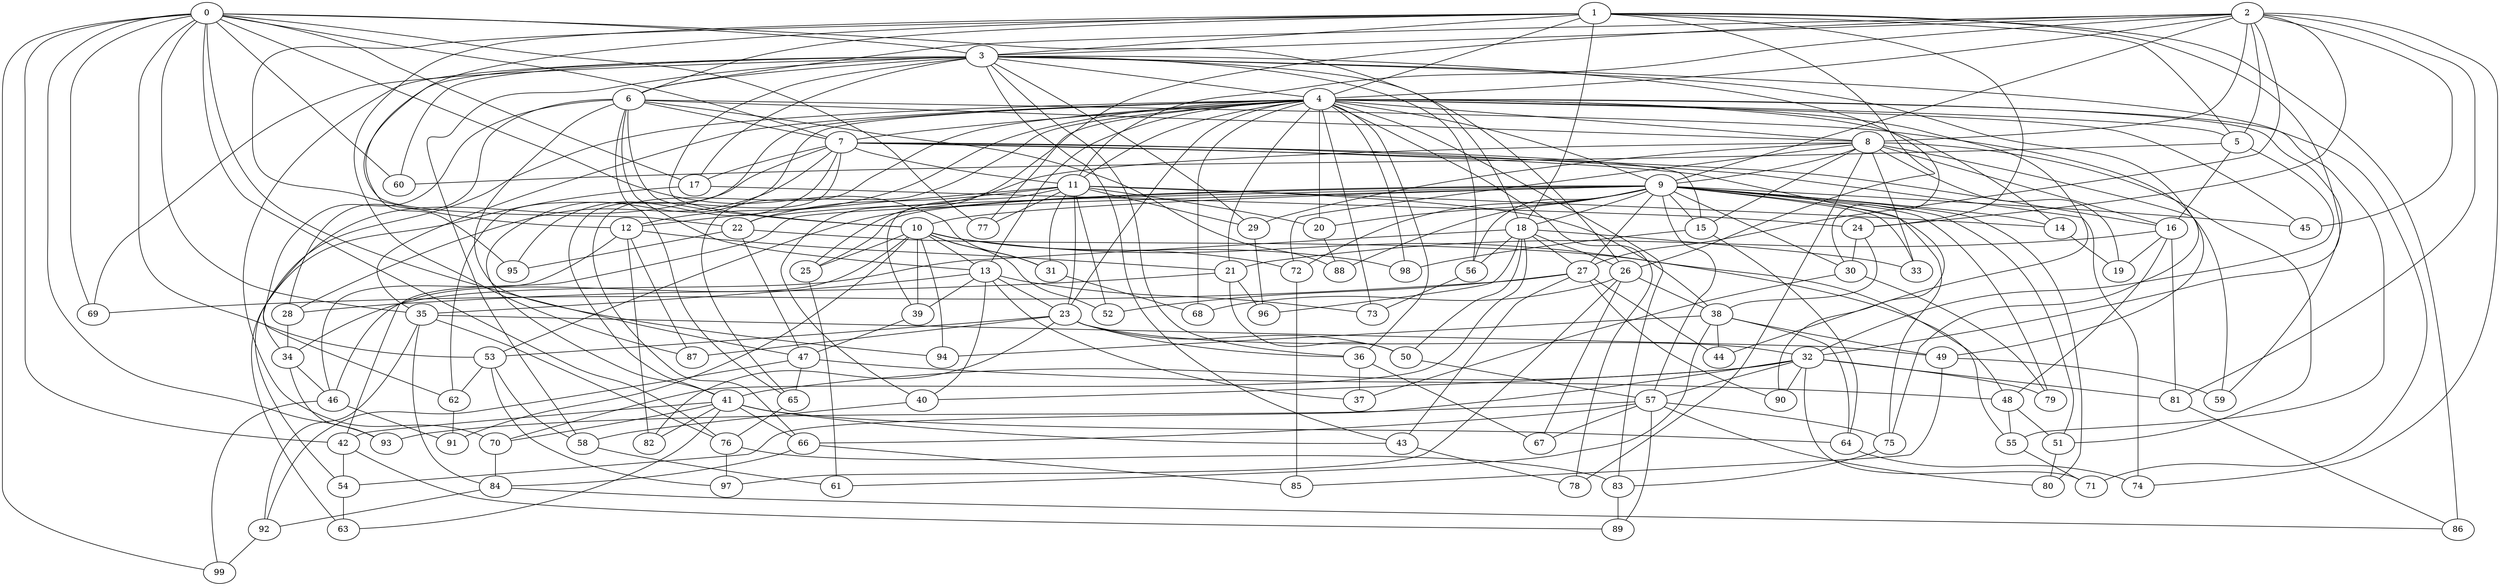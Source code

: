 strict graph "barabasi_albert_graph(100,3)" {
0;
1;
2;
3;
4;
5;
6;
7;
8;
9;
10;
11;
12;
13;
14;
15;
16;
17;
18;
19;
20;
21;
22;
23;
24;
25;
26;
27;
28;
29;
30;
31;
32;
33;
34;
35;
36;
37;
38;
39;
40;
41;
42;
43;
44;
45;
46;
47;
48;
49;
50;
51;
52;
53;
54;
55;
56;
57;
58;
59;
60;
61;
62;
63;
64;
65;
66;
67;
68;
69;
70;
71;
72;
73;
74;
75;
76;
77;
78;
79;
80;
81;
82;
83;
84;
85;
86;
87;
88;
89;
90;
91;
92;
93;
94;
95;
96;
97;
98;
99;
0 -- 3  [is_available=True, prob="0.961818640249"];
0 -- 69  [is_available=True, prob="1.0"];
0 -- 7  [is_available=True, prob="0.126005520802"];
0 -- 42  [is_available=True, prob="0.261775903283"];
0 -- 76  [is_available=True, prob="0.765125033527"];
0 -- 77  [is_available=True, prob="1.0"];
0 -- 47  [is_available=True, prob="0.875331025335"];
0 -- 99  [is_available=True, prob="0.874044131796"];
0 -- 17  [is_available=True, prob="0.563787315202"];
0 -- 18  [is_available=True, prob="0.733931144228"];
0 -- 35  [is_available=True, prob="1.0"];
0 -- 53  [is_available=True, prob="1.0"];
0 -- 60  [is_available=True, prob="0.531148075856"];
0 -- 93  [is_available=True, prob="0.915749061731"];
0 -- 31  [is_available=True, prob="0.841379630439"];
1 -- 32  [is_available=True, prob="0.277176559945"];
1 -- 3  [is_available=True, prob="0.514656630247"];
1 -- 4  [is_available=True, prob="1.0"];
1 -- 5  [is_available=True, prob="0.547164816097"];
1 -- 6  [is_available=True, prob="1.0"];
1 -- 12  [is_available=True, prob="0.762618383222"];
1 -- 18  [is_available=True, prob="0.762282433281"];
1 -- 22  [is_available=True, prob="0.427595547387"];
1 -- 87  [is_available=True, prob="0.312097764562"];
1 -- 24  [is_available=True, prob="0.936154710002"];
1 -- 26  [is_available=True, prob="0.71779253004"];
1 -- 86  [is_available=True, prob="0.0773606029037"];
2 -- 3  [is_available=True, prob="0.505749525676"];
2 -- 4  [is_available=True, prob="0.277365559013"];
2 -- 5  [is_available=True, prob="0.880897654813"];
2 -- 6  [is_available=True, prob="0.134368906818"];
2 -- 8  [is_available=True, prob="0.243946261028"];
2 -- 9  [is_available=True, prob="1.0"];
2 -- 74  [is_available=True, prob="0.0144425062173"];
2 -- 11  [is_available=True, prob="1.0"];
2 -- 45  [is_available=True, prob="1.0"];
2 -- 77  [is_available=True, prob="0.264012716233"];
2 -- 81  [is_available=True, prob="0.12033463855"];
2 -- 24  [is_available=True, prob="0.110026429314"];
2 -- 27  [is_available=True, prob="0.375547094785"];
3 -- 75  [is_available=True, prob="0.0582614833334"];
3 -- 4  [is_available=True, prob="1.0"];
3 -- 69  [is_available=True, prob="0.032532559204"];
3 -- 6  [is_available=True, prob="0.37861056754"];
3 -- 10  [is_available=True, prob="0.648685296064"];
3 -- 43  [is_available=True, prob="0.646473326913"];
3 -- 70  [is_available=True, prob="1.0"];
3 -- 17  [is_available=True, prob="0.22886154313"];
3 -- 58  [is_available=True, prob="0.444719432676"];
3 -- 55  [is_available=True, prob="0.728830417619"];
3 -- 56  [is_available=True, prob="1.0"];
3 -- 36  [is_available=True, prob="0.0560778424463"];
3 -- 26  [is_available=True, prob="0.823765978874"];
3 -- 60  [is_available=True, prob="0.977096444301"];
3 -- 29  [is_available=True, prob="0.823845127824"];
3 -- 30  [is_available=True, prob="1.0"];
3 -- 95  [is_available=True, prob="0.110386786376"];
4 -- 5  [is_available=True, prob="0.188945179865"];
4 -- 7  [is_available=True, prob="0.956851972944"];
4 -- 8  [is_available=True, prob="0.234297833282"];
4 -- 9  [is_available=True, prob="1.0"];
4 -- 11  [is_available=True, prob="0.610306686316"];
4 -- 12  [is_available=True, prob="1.0"];
4 -- 13  [is_available=True, prob="0.142486876758"];
4 -- 14  [is_available=True, prob="0.584571864327"];
4 -- 20  [is_available=True, prob="0.527507246334"];
4 -- 21  [is_available=True, prob="0.571770833414"];
4 -- 23  [is_available=True, prob="1.0"];
4 -- 25  [is_available=True, prob="0.588129596994"];
4 -- 34  [is_available=True, prob="0.483406151185"];
4 -- 35  [is_available=True, prob="0.565749985016"];
4 -- 36  [is_available=True, prob="0.874217265829"];
4 -- 41  [is_available=True, prob="0.622740962242"];
4 -- 44  [is_available=True, prob="0.00624619115723"];
4 -- 45  [is_available=True, prob="0.137907977822"];
4 -- 59  [is_available=True, prob="0.734520051907"];
4 -- 62  [is_available=True, prob="0.448198692589"];
4 -- 65  [is_available=True, prob="0.97013740454"];
4 -- 66  [is_available=True, prob="0.695382137916"];
4 -- 68  [is_available=True, prob="0.921791269288"];
4 -- 71  [is_available=True, prob="1.0"];
4 -- 73  [is_available=True, prob="0.144050631401"];
4 -- 78  [is_available=True, prob="0.391873819257"];
4 -- 83  [is_available=True, prob="1.0"];
4 -- 98  [is_available=True, prob="0.756598815941"];
5 -- 32  [is_available=True, prob="0.864466948113"];
5 -- 16  [is_available=True, prob="0.276057258705"];
5 -- 60  [is_available=True, prob="1.0"];
6 -- 65  [is_available=True, prob="1.0"];
6 -- 7  [is_available=True, prob="0.589323081482"];
6 -- 8  [is_available=True, prob="0.870071426215"];
6 -- 10  [is_available=True, prob="0.0789755771315"];
6 -- 13  [is_available=True, prob="0.127392962502"];
6 -- 49  [is_available=True, prob="1.0"];
6 -- 94  [is_available=True, prob="1.0"];
6 -- 88  [is_available=True, prob="0.657725402282"];
6 -- 28  [is_available=True, prob="0.416911861481"];
6 -- 62  [is_available=True, prob="0.423888979831"];
7 -- 41  [is_available=True, prob="0.643040886635"];
7 -- 74  [is_available=True, prob="0.127047306688"];
7 -- 11  [is_available=True, prob="0.252684573574"];
7 -- 15  [is_available=True, prob="1.0"];
7 -- 16  [is_available=True, prob="1.0"];
7 -- 17  [is_available=True, prob="0.738411150051"];
7 -- 54  [is_available=True, prob="0.698001251683"];
7 -- 90  [is_available=True, prob="0.84306758651"];
7 -- 28  [is_available=True, prob="1.0"];
7 -- 95  [is_available=True, prob="0.859743150475"];
8 -- 33  [is_available=True, prob="0.951528294948"];
8 -- 40  [is_available=True, prob="0.79946655409"];
8 -- 9  [is_available=True, prob="0.878682170034"];
8 -- 78  [is_available=True, prob="0.785505091693"];
8 -- 15  [is_available=True, prob="0.363452725397"];
8 -- 16  [is_available=True, prob="1.0"];
8 -- 72  [is_available=True, prob="1.0"];
8 -- 19  [is_available=True, prob="1.0"];
8 -- 59  [is_available=True, prob="0.0610204180628"];
8 -- 29  [is_available=True, prob="0.779588494011"];
8 -- 51  [is_available=True, prob="0.559869860766"];
9 -- 10  [is_available=True, prob="0.959461585919"];
9 -- 14  [is_available=True, prob="0.335456113335"];
9 -- 15  [is_available=True, prob="0.905047301895"];
9 -- 18  [is_available=True, prob="1.0"];
9 -- 20  [is_available=True, prob="1.0"];
9 -- 22  [is_available=True, prob="0.0151232582168"];
9 -- 25  [is_available=True, prob="0.621979827737"];
9 -- 27  [is_available=True, prob="0.791497922041"];
9 -- 30  [is_available=True, prob="0.202530983196"];
9 -- 33  [is_available=True, prob="0.0071400665921"];
9 -- 42  [is_available=True, prob="0.609691779465"];
9 -- 45  [is_available=True, prob="0.552546976804"];
9 -- 51  [is_available=True, prob="0.718729323006"];
9 -- 53  [is_available=True, prob="0.129126168716"];
9 -- 56  [is_available=True, prob="0.719392871058"];
9 -- 57  [is_available=True, prob="0.442483528394"];
9 -- 72  [is_available=True, prob="0.373761115108"];
9 -- 75  [is_available=True, prob="0.200044039088"];
9 -- 79  [is_available=True, prob="0.433161330176"];
9 -- 80  [is_available=True, prob="1.0"];
9 -- 88  [is_available=True, prob="1.0"];
10 -- 98  [is_available=True, prob="1.0"];
10 -- 39  [is_available=True, prob="0.412043106797"];
10 -- 72  [is_available=True, prob="1.0"];
10 -- 13  [is_available=True, prob="0.71832207435"];
10 -- 46  [is_available=True, prob="0.372470416494"];
10 -- 52  [is_available=True, prob="1.0"];
10 -- 55  [is_available=True, prob="1.0"];
10 -- 25  [is_available=True, prob="0.0549424109813"];
10 -- 91  [is_available=True, prob="0.165552331614"];
10 -- 94  [is_available=True, prob="0.369960761637"];
10 -- 31  [is_available=True, prob="0.951732861114"];
11 -- 38  [is_available=True, prob="0.000567970580128"];
11 -- 39  [is_available=True, prob="0.75703422763"];
11 -- 12  [is_available=True, prob="0.361496002554"];
11 -- 77  [is_available=True, prob="0.266521823846"];
11 -- 14  [is_available=True, prob="0.456006232798"];
11 -- 20  [is_available=True, prob="0.514977829404"];
11 -- 22  [is_available=True, prob="0.825782393105"];
11 -- 23  [is_available=True, prob="0.892637496293"];
11 -- 52  [is_available=True, prob="0.140314838941"];
11 -- 29  [is_available=True, prob="0.259318353511"];
11 -- 31  [is_available=True, prob="1.0"];
12 -- 46  [is_available=True, prob="1.0"];
12 -- 82  [is_available=True, prob="0.442721683842"];
12 -- 21  [is_available=True, prob="0.461081036424"];
12 -- 87  [is_available=True, prob="0.808733103216"];
13 -- 35  [is_available=True, prob="0.609665687246"];
13 -- 37  [is_available=True, prob="0.0553488142363"];
13 -- 39  [is_available=True, prob="0.425550835232"];
13 -- 40  [is_available=True, prob="0.0513576857161"];
13 -- 73  [is_available=True, prob="1.0"];
13 -- 23  [is_available=True, prob="0.748807300946"];
14 -- 19  [is_available=True, prob="0.024365144724"];
15 -- 98  [is_available=True, prob="0.856333404993"];
15 -- 64  [is_available=True, prob="1.0"];
16 -- 48  [is_available=True, prob="1.0"];
16 -- 81  [is_available=True, prob="1.0"];
16 -- 19  [is_available=True, prob="0.616578938665"];
16 -- 21  [is_available=True, prob="0.641917906936"];
17 -- 24  [is_available=True, prob="0.520067786776"];
17 -- 63  [is_available=True, prob="0.475130441948"];
18 -- 33  [is_available=True, prob="0.616246972536"];
18 -- 34  [is_available=True, prob="0.0499192425882"];
18 -- 70  [is_available=True, prob="1.0"];
18 -- 96  [is_available=True, prob="0.848752397225"];
18 -- 50  [is_available=True, prob="0.532279946144"];
18 -- 56  [is_available=True, prob="0.685116938359"];
18 -- 26  [is_available=True, prob="0.278124357722"];
18 -- 27  [is_available=True, prob="0.179406595532"];
20 -- 88  [is_available=True, prob="1.0"];
21 -- 96  [is_available=True, prob="0.981649550419"];
21 -- 50  [is_available=True, prob="0.705956604897"];
21 -- 28  [is_available=True, prob="0.781684601245"];
22 -- 47  [is_available=True, prob="0.529884504441"];
22 -- 48  [is_available=True, prob="1.0"];
22 -- 95  [is_available=True, prob="0.728149159668"];
23 -- 32  [is_available=True, prob="0.25561826274"];
23 -- 36  [is_available=True, prob="1.0"];
23 -- 82  [is_available=True, prob="0.155274458622"];
23 -- 50  [is_available=True, prob="0.686076851322"];
23 -- 53  [is_available=True, prob="0.278680066377"];
23 -- 87  [is_available=True, prob="1.0"];
24 -- 38  [is_available=True, prob="0.701097745063"];
24 -- 30  [is_available=True, prob="1.0"];
25 -- 61  [is_available=True, prob="1.0"];
26 -- 67  [is_available=True, prob="1.0"];
26 -- 68  [is_available=True, prob="0.949562312858"];
26 -- 38  [is_available=True, prob="0.42481117197"];
26 -- 97  [is_available=True, prob="0.0930460646164"];
27 -- 69  [is_available=True, prob="1.0"];
27 -- 43  [is_available=True, prob="1.0"];
27 -- 44  [is_available=True, prob="1.0"];
27 -- 52  [is_available=True, prob="1.0"];
27 -- 90  [is_available=True, prob="0.0266561675826"];
28 -- 34  [is_available=True, prob="0.747268494127"];
29 -- 96  [is_available=True, prob="0.549264648358"];
30 -- 37  [is_available=True, prob="0.567897229304"];
30 -- 79  [is_available=True, prob="1.0"];
31 -- 68  [is_available=True, prob="0.769163683747"];
32 -- 71  [is_available=True, prob="1.0"];
32 -- 40  [is_available=True, prob="0.845162345592"];
32 -- 41  [is_available=True, prob="1.0"];
32 -- 79  [is_available=True, prob="0.00934393110179"];
32 -- 81  [is_available=True, prob="1.0"];
32 -- 54  [is_available=True, prob="0.468952563301"];
32 -- 57  [is_available=True, prob="0.52366458595"];
32 -- 90  [is_available=True, prob="1.0"];
34 -- 93  [is_available=True, prob="0.621330479302"];
34 -- 46  [is_available=True, prob="0.714568130187"];
35 -- 76  [is_available=True, prob="1.0"];
35 -- 49  [is_available=True, prob="0.60456791507"];
35 -- 84  [is_available=True, prob="0.850122789598"];
35 -- 92  [is_available=True, prob="1.0"];
36 -- 67  [is_available=True, prob="0.804945847223"];
36 -- 37  [is_available=True, prob="0.729134216821"];
38 -- 64  [is_available=True, prob="0.324072528845"];
38 -- 44  [is_available=True, prob="1.0"];
38 -- 49  [is_available=True, prob="0.357130135976"];
38 -- 61  [is_available=True, prob="0.819708177504"];
38 -- 94  [is_available=True, prob="0.433321822139"];
39 -- 47  [is_available=True, prob="0.384372399846"];
40 -- 58  [is_available=True, prob="0.688011329286"];
41 -- 64  [is_available=True, prob="0.222806581693"];
41 -- 66  [is_available=True, prob="1.0"];
41 -- 70  [is_available=True, prob="1.0"];
41 -- 42  [is_available=True, prob="0.151200004775"];
41 -- 43  [is_available=True, prob="1.0"];
41 -- 82  [is_available=True, prob="1.0"];
41 -- 63  [is_available=True, prob="0.995094560107"];
42 -- 89  [is_available=True, prob="1.0"];
42 -- 54  [is_available=True, prob="0.767092168279"];
43 -- 78  [is_available=True, prob="0.594959846693"];
46 -- 99  [is_available=True, prob="0.8986636188"];
46 -- 91  [is_available=True, prob="0.057079557563"];
47 -- 65  [is_available=True, prob="0.388622786031"];
47 -- 48  [is_available=True, prob="0.858308149851"];
47 -- 92  [is_available=True, prob="1.0"];
48 -- 55  [is_available=True, prob="0.0688524211476"];
48 -- 51  [is_available=True, prob="1.0"];
49 -- 59  [is_available=True, prob="1.0"];
49 -- 85  [is_available=True, prob="1.0"];
50 -- 57  [is_available=True, prob="0.425135270668"];
51 -- 80  [is_available=True, prob="1.0"];
53 -- 97  [is_available=True, prob="0.873941610088"];
53 -- 58  [is_available=True, prob="1.0"];
53 -- 62  [is_available=True, prob="0.454915591592"];
54 -- 63  [is_available=True, prob="0.996903638265"];
55 -- 71  [is_available=True, prob="0.369411773125"];
56 -- 73  [is_available=True, prob="0.676567876423"];
57 -- 66  [is_available=True, prob="0.662490098923"];
57 -- 67  [is_available=True, prob="0.786552375346"];
57 -- 75  [is_available=True, prob="0.0268480531583"];
57 -- 80  [is_available=True, prob="0.945687657231"];
57 -- 89  [is_available=True, prob="0.26525645092"];
57 -- 93  [is_available=True, prob="0.327255191876"];
58 -- 61  [is_available=True, prob="0.203933050045"];
62 -- 91  [is_available=True, prob="1.0"];
64 -- 74  [is_available=True, prob="0.51103336064"];
65 -- 76  [is_available=True, prob="0.668109802847"];
66 -- 84  [is_available=True, prob="0.222179383621"];
66 -- 85  [is_available=True, prob="0.0366491349241"];
70 -- 84  [is_available=True, prob="1.0"];
72 -- 85  [is_available=True, prob="0.870342167718"];
75 -- 83  [is_available=True, prob="0.360681278362"];
76 -- 83  [is_available=True, prob="1.0"];
76 -- 97  [is_available=True, prob="0.504330101405"];
81 -- 86  [is_available=True, prob="0.279758454194"];
83 -- 89  [is_available=True, prob="0.433588788285"];
84 -- 92  [is_available=True, prob="0.763441446354"];
84 -- 86  [is_available=True, prob="0.957532609508"];
92 -- 99  [is_available=True, prob="0.624295732728"];
}
